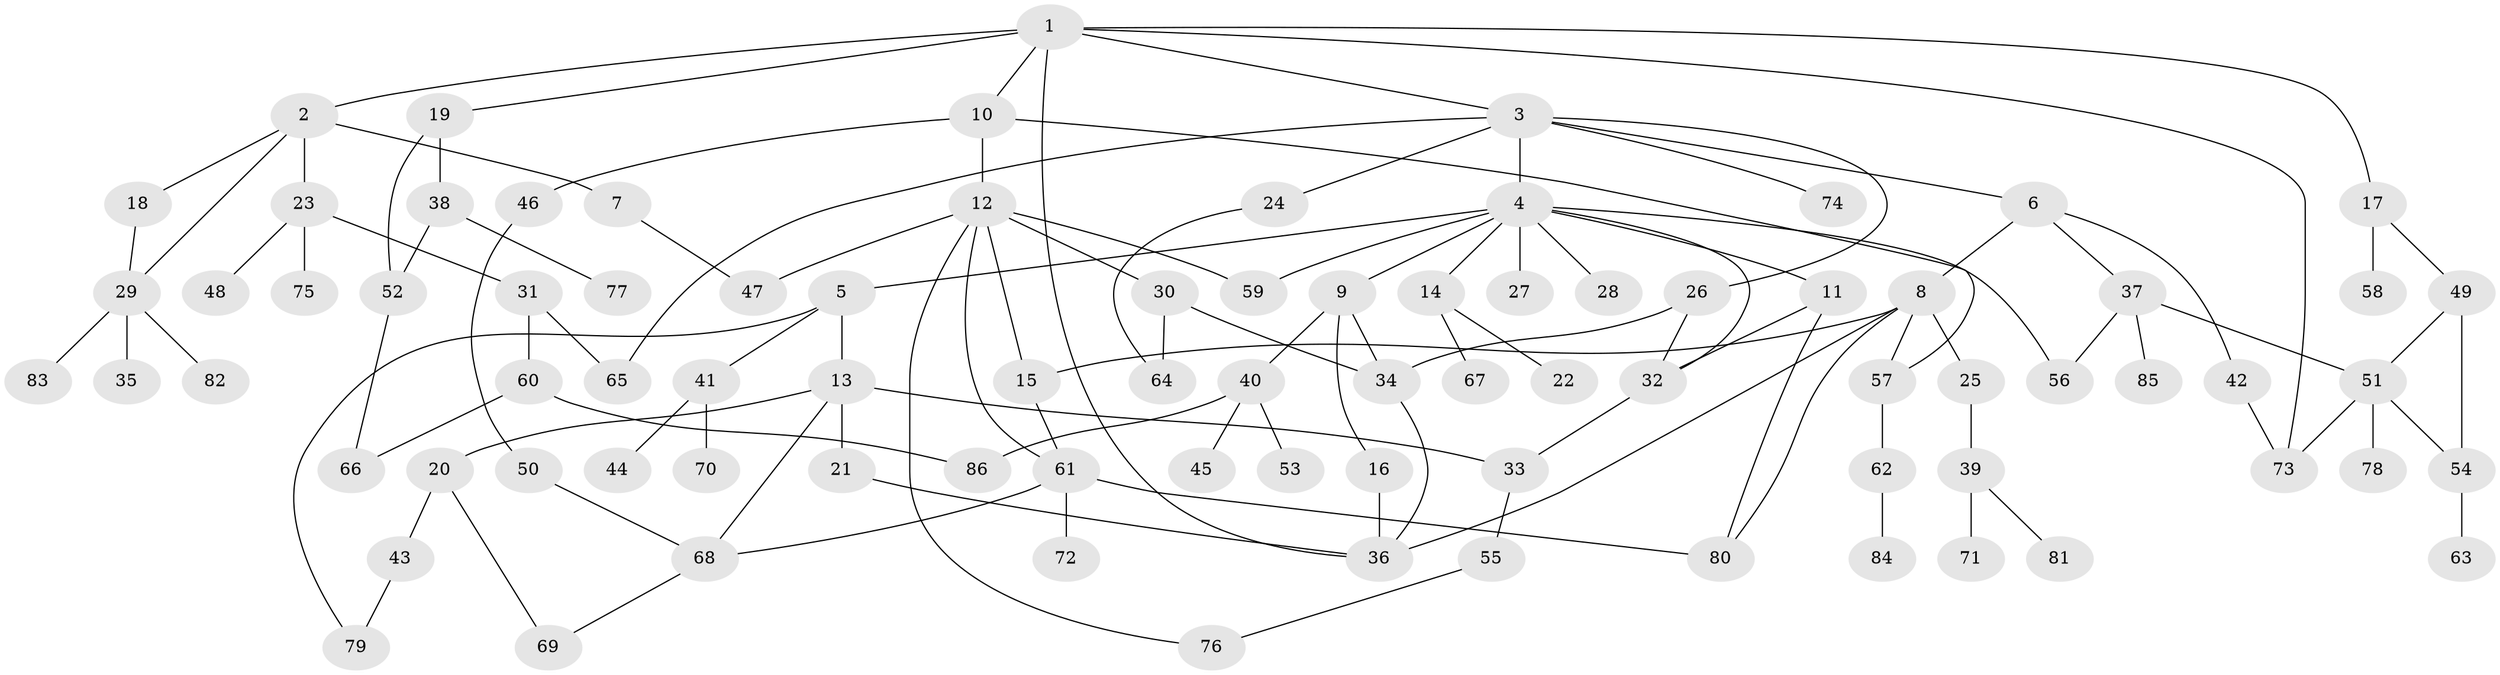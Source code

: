 // Generated by graph-tools (version 1.1) at 2025/01/03/09/25 03:01:09]
// undirected, 86 vertices, 117 edges
graph export_dot {
graph [start="1"]
  node [color=gray90,style=filled];
  1;
  2;
  3;
  4;
  5;
  6;
  7;
  8;
  9;
  10;
  11;
  12;
  13;
  14;
  15;
  16;
  17;
  18;
  19;
  20;
  21;
  22;
  23;
  24;
  25;
  26;
  27;
  28;
  29;
  30;
  31;
  32;
  33;
  34;
  35;
  36;
  37;
  38;
  39;
  40;
  41;
  42;
  43;
  44;
  45;
  46;
  47;
  48;
  49;
  50;
  51;
  52;
  53;
  54;
  55;
  56;
  57;
  58;
  59;
  60;
  61;
  62;
  63;
  64;
  65;
  66;
  67;
  68;
  69;
  70;
  71;
  72;
  73;
  74;
  75;
  76;
  77;
  78;
  79;
  80;
  81;
  82;
  83;
  84;
  85;
  86;
  1 -- 2;
  1 -- 3;
  1 -- 10;
  1 -- 17;
  1 -- 19;
  1 -- 36;
  1 -- 73;
  2 -- 7;
  2 -- 18;
  2 -- 23;
  2 -- 29;
  3 -- 4;
  3 -- 6;
  3 -- 24;
  3 -- 26;
  3 -- 65;
  3 -- 74;
  4 -- 5;
  4 -- 9;
  4 -- 11;
  4 -- 14;
  4 -- 27;
  4 -- 28;
  4 -- 32;
  4 -- 56;
  4 -- 59;
  5 -- 13;
  5 -- 41;
  5 -- 79;
  6 -- 8;
  6 -- 37;
  6 -- 42;
  7 -- 47;
  8 -- 15;
  8 -- 25;
  8 -- 57;
  8 -- 80;
  8 -- 36;
  9 -- 16;
  9 -- 34;
  9 -- 40;
  10 -- 12;
  10 -- 46;
  10 -- 57;
  11 -- 80;
  11 -- 32;
  12 -- 30;
  12 -- 76;
  12 -- 61;
  12 -- 47;
  12 -- 59;
  12 -- 15;
  13 -- 20;
  13 -- 21;
  13 -- 33;
  13 -- 68;
  14 -- 22;
  14 -- 67;
  15 -- 61;
  16 -- 36;
  17 -- 49;
  17 -- 58;
  18 -- 29;
  19 -- 38;
  19 -- 52;
  20 -- 43;
  20 -- 69;
  21 -- 36;
  23 -- 31;
  23 -- 48;
  23 -- 75;
  24 -- 64;
  25 -- 39;
  26 -- 32;
  26 -- 34;
  29 -- 35;
  29 -- 82;
  29 -- 83;
  30 -- 34;
  30 -- 64;
  31 -- 60;
  31 -- 65;
  32 -- 33;
  33 -- 55;
  34 -- 36;
  37 -- 51;
  37 -- 85;
  37 -- 56;
  38 -- 52;
  38 -- 77;
  39 -- 71;
  39 -- 81;
  40 -- 45;
  40 -- 53;
  40 -- 86;
  41 -- 44;
  41 -- 70;
  42 -- 73;
  43 -- 79;
  46 -- 50;
  49 -- 54;
  49 -- 51;
  50 -- 68;
  51 -- 54;
  51 -- 78;
  51 -- 73;
  52 -- 66;
  54 -- 63;
  55 -- 76;
  57 -- 62;
  60 -- 86;
  60 -- 66;
  61 -- 72;
  61 -- 80;
  61 -- 68;
  62 -- 84;
  68 -- 69;
}
